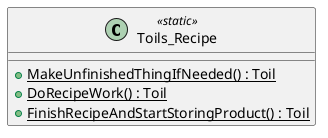 @startuml
class Toils_Recipe <<static>> {
    + {static} MakeUnfinishedThingIfNeeded() : Toil
    + {static} DoRecipeWork() : Toil
    + {static} FinishRecipeAndStartStoringProduct() : Toil
}
@enduml
